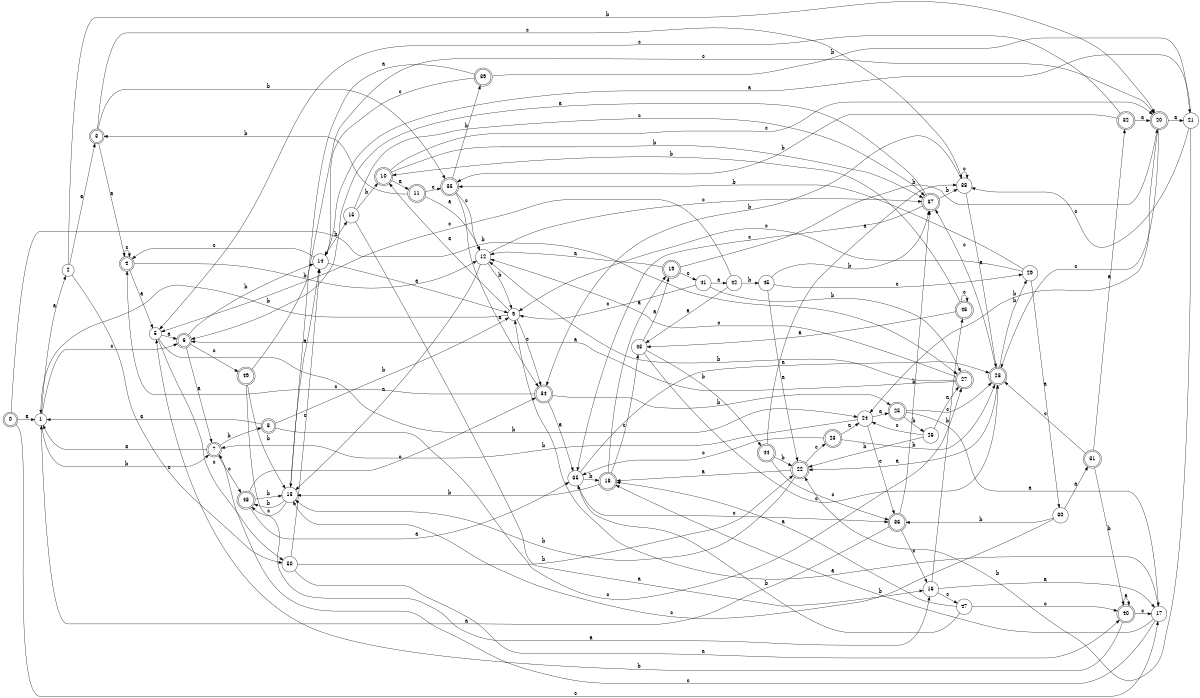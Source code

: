 digraph n41_9 {
__start0 [label="" shape="none"];

rankdir=LR;
size="8,5";

s0 [style="rounded,filled", color="black", fillcolor="white" shape="doublecircle", label="0"];
s1 [style="filled", color="black", fillcolor="white" shape="circle", label="1"];
s2 [style="filled", color="black", fillcolor="white" shape="circle", label="2"];
s3 [style="rounded,filled", color="black", fillcolor="white" shape="doublecircle", label="3"];
s4 [style="rounded,filled", color="black", fillcolor="white" shape="doublecircle", label="4"];
s5 [style="filled", color="black", fillcolor="white" shape="circle", label="5"];
s6 [style="rounded,filled", color="black", fillcolor="white" shape="doublecircle", label="6"];
s7 [style="rounded,filled", color="black", fillcolor="white" shape="doublecircle", label="7"];
s8 [style="rounded,filled", color="black", fillcolor="white" shape="doublecircle", label="8"];
s9 [style="filled", color="black", fillcolor="white" shape="circle", label="9"];
s10 [style="rounded,filled", color="black", fillcolor="white" shape="doublecircle", label="10"];
s11 [style="rounded,filled", color="black", fillcolor="white" shape="doublecircle", label="11"];
s12 [style="filled", color="black", fillcolor="white" shape="circle", label="12"];
s13 [style="filled", color="black", fillcolor="white" shape="circle", label="13"];
s14 [style="filled", color="black", fillcolor="white" shape="circle", label="14"];
s15 [style="filled", color="black", fillcolor="white" shape="circle", label="15"];
s16 [style="filled", color="black", fillcolor="white" shape="circle", label="16"];
s17 [style="filled", color="black", fillcolor="white" shape="circle", label="17"];
s18 [style="rounded,filled", color="black", fillcolor="white" shape="doublecircle", label="18"];
s19 [style="rounded,filled", color="black", fillcolor="white" shape="doublecircle", label="19"];
s20 [style="rounded,filled", color="black", fillcolor="white" shape="doublecircle", label="20"];
s21 [style="filled", color="black", fillcolor="white" shape="circle", label="21"];
s22 [style="rounded,filled", color="black", fillcolor="white" shape="doublecircle", label="22"];
s23 [style="rounded,filled", color="black", fillcolor="white" shape="doublecircle", label="23"];
s24 [style="filled", color="black", fillcolor="white" shape="circle", label="24"];
s25 [style="rounded,filled", color="black", fillcolor="white" shape="doublecircle", label="25"];
s26 [style="filled", color="black", fillcolor="white" shape="circle", label="26"];
s27 [style="rounded,filled", color="black", fillcolor="white" shape="doublecircle", label="27"];
s28 [style="rounded,filled", color="black", fillcolor="white" shape="doublecircle", label="28"];
s29 [style="filled", color="black", fillcolor="white" shape="circle", label="29"];
s30 [style="filled", color="black", fillcolor="white" shape="circle", label="30"];
s31 [style="rounded,filled", color="black", fillcolor="white" shape="doublecircle", label="31"];
s32 [style="rounded,filled", color="black", fillcolor="white" shape="doublecircle", label="32"];
s33 [style="rounded,filled", color="black", fillcolor="white" shape="doublecircle", label="33"];
s34 [style="rounded,filled", color="black", fillcolor="white" shape="doublecircle", label="34"];
s35 [style="filled", color="black", fillcolor="white" shape="circle", label="35"];
s36 [style="rounded,filled", color="black", fillcolor="white" shape="doublecircle", label="36"];
s37 [style="rounded,filled", color="black", fillcolor="white" shape="doublecircle", label="37"];
s38 [style="filled", color="black", fillcolor="white" shape="circle", label="38"];
s39 [style="rounded,filled", color="black", fillcolor="white" shape="doublecircle", label="39"];
s40 [style="rounded,filled", color="black", fillcolor="white" shape="doublecircle", label="40"];
s41 [style="filled", color="black", fillcolor="white" shape="circle", label="41"];
s42 [style="filled", color="black", fillcolor="white" shape="circle", label="42"];
s43 [style="filled", color="black", fillcolor="white" shape="circle", label="43"];
s44 [style="rounded,filled", color="black", fillcolor="white" shape="doublecircle", label="44"];
s45 [style="filled", color="black", fillcolor="white" shape="circle", label="45"];
s46 [style="rounded,filled", color="black", fillcolor="white" shape="doublecircle", label="46"];
s47 [style="filled", color="black", fillcolor="white" shape="circle", label="47"];
s48 [style="rounded,filled", color="black", fillcolor="white" shape="doublecircle", label="48"];
s49 [style="rounded,filled", color="black", fillcolor="white" shape="doublecircle", label="49"];
s50 [style="filled", color="black", fillcolor="white" shape="circle", label="50"];
s0 -> s1 [label="a"];
s0 -> s27 [label="b"];
s0 -> s17 [label="c"];
s1 -> s2 [label="a"];
s1 -> s7 [label="b"];
s1 -> s6 [label="c"];
s2 -> s3 [label="a"];
s2 -> s20 [label="b"];
s2 -> s50 [label="c"];
s3 -> s4 [label="a"];
s3 -> s33 [label="b"];
s3 -> s38 [label="c"];
s4 -> s5 [label="a"];
s4 -> s12 [label="b"];
s4 -> s4 [label="c"];
s5 -> s6 [label="a"];
s5 -> s24 [label="b"];
s5 -> s50 [label="c"];
s6 -> s7 [label="a"];
s6 -> s14 [label="b"];
s6 -> s49 [label="c"];
s7 -> s1 [label="a"];
s7 -> s8 [label="b"];
s7 -> s48 [label="c"];
s8 -> s1 [label="a"];
s8 -> s9 [label="b"];
s8 -> s27 [label="c"];
s9 -> s10 [label="a"];
s9 -> s1 [label="b"];
s9 -> s34 [label="c"];
s10 -> s11 [label="a"];
s10 -> s37 [label="b"];
s10 -> s20 [label="c"];
s11 -> s12 [label="a"];
s11 -> s3 [label="b"];
s11 -> s33 [label="c"];
s12 -> s13 [label="a"];
s12 -> s9 [label="b"];
s12 -> s37 [label="c"];
s13 -> s14 [label="a"];
s13 -> s48 [label="b"];
s13 -> s48 [label="c"];
s14 -> s9 [label="a"];
s14 -> s15 [label="b"];
s14 -> s4 [label="c"];
s15 -> s16 [label="a"];
s15 -> s10 [label="b"];
s15 -> s37 [label="c"];
s16 -> s17 [label="a"];
s16 -> s46 [label="b"];
s16 -> s47 [label="c"];
s17 -> s9 [label="a"];
s17 -> s18 [label="b"];
s17 -> s7 [label="c"];
s18 -> s19 [label="a"];
s18 -> s13 [label="b"];
s18 -> s43 [label="c"];
s19 -> s12 [label="a"];
s19 -> s20 [label="b"];
s19 -> s41 [label="c"];
s20 -> s21 [label="a"];
s20 -> s24 [label="b"];
s20 -> s28 [label="c"];
s21 -> s14 [label="a"];
s21 -> s22 [label="b"];
s21 -> s38 [label="c"];
s22 -> s18 [label="a"];
s22 -> s13 [label="b"];
s22 -> s23 [label="c"];
s23 -> s24 [label="a"];
s23 -> s28 [label="b"];
s23 -> s35 [label="c"];
s24 -> s25 [label="a"];
s24 -> s7 [label="b"];
s24 -> s36 [label="c"];
s25 -> s17 [label="a"];
s25 -> s26 [label="b"];
s25 -> s28 [label="c"];
s26 -> s27 [label="a"];
s26 -> s22 [label="b"];
s26 -> s24 [label="c"];
s27 -> s6 [label="a"];
s27 -> s12 [label="b"];
s27 -> s12 [label="c"];
s28 -> s22 [label="a"];
s28 -> s29 [label="b"];
s28 -> s37 [label="c"];
s29 -> s30 [label="a"];
s29 -> s33 [label="b"];
s29 -> s9 [label="c"];
s30 -> s31 [label="a"];
s30 -> s36 [label="b"];
s30 -> s13 [label="c"];
s31 -> s32 [label="a"];
s31 -> s40 [label="b"];
s31 -> s28 [label="c"];
s32 -> s20 [label="a"];
s32 -> s33 [label="b"];
s32 -> s5 [label="c"];
s33 -> s34 [label="a"];
s33 -> s39 [label="b"];
s33 -> s12 [label="c"];
s34 -> s35 [label="a"];
s34 -> s25 [label="b"];
s34 -> s4 [label="c"];
s35 -> s28 [label="a"];
s35 -> s18 [label="b"];
s35 -> s36 [label="c"];
s36 -> s1 [label="a"];
s36 -> s37 [label="b"];
s36 -> s16 [label="c"];
s37 -> s6 [label="a"];
s37 -> s38 [label="b"];
s37 -> s35 [label="c"];
s38 -> s28 [label="a"];
s38 -> s34 [label="b"];
s38 -> s38 [label="c"];
s39 -> s13 [label="a"];
s39 -> s21 [label="b"];
s39 -> s14 [label="c"];
s40 -> s40 [label="a"];
s40 -> s5 [label="b"];
s40 -> s17 [label="c"];
s41 -> s42 [label="a"];
s41 -> s27 [label="b"];
s41 -> s9 [label="c"];
s42 -> s43 [label="a"];
s42 -> s45 [label="b"];
s42 -> s5 [label="c"];
s43 -> s19 [label="a"];
s43 -> s44 [label="b"];
s43 -> s28 [label="c"];
s44 -> s38 [label="a"];
s44 -> s22 [label="b"];
s44 -> s36 [label="c"];
s45 -> s22 [label="a"];
s45 -> s37 [label="b"];
s45 -> s29 [label="c"];
s46 -> s43 [label="a"];
s46 -> s10 [label="b"];
s46 -> s46 [label="c"];
s47 -> s18 [label="a"];
s47 -> s35 [label="b"];
s47 -> s40 [label="c"];
s48 -> s35 [label="a"];
s48 -> s13 [label="b"];
s48 -> s34 [label="c"];
s49 -> s16 [label="a"];
s49 -> s13 [label="b"];
s49 -> s20 [label="c"];
s50 -> s40 [label="a"];
s50 -> s22 [label="b"];
s50 -> s14 [label="c"];

}